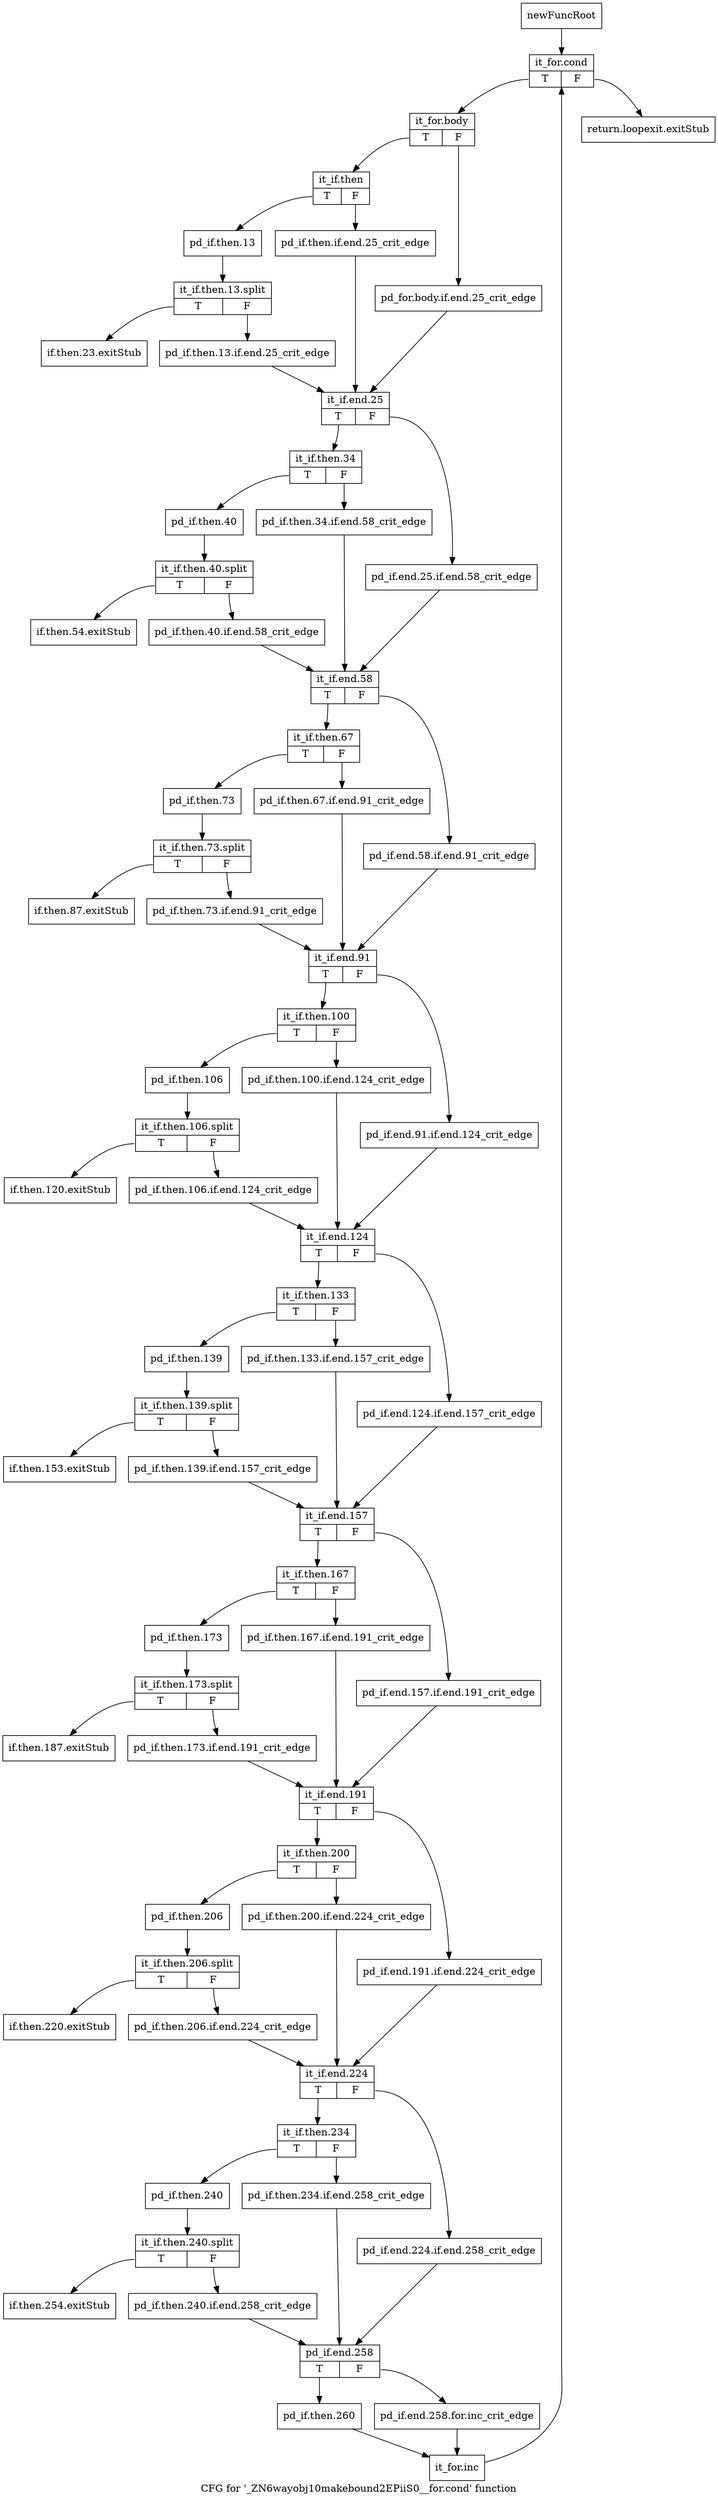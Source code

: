 digraph "CFG for '_ZN6wayobj10makebound2EPiiS0__for.cond' function" {
	label="CFG for '_ZN6wayobj10makebound2EPiiS0__for.cond' function";

	Node0x249f680 [shape=record,label="{newFuncRoot}"];
	Node0x249f680 -> Node0x249f9a0;
	Node0x249f6d0 [shape=record,label="{return.loopexit.exitStub}"];
	Node0x249f720 [shape=record,label="{if.then.23.exitStub}"];
	Node0x249f770 [shape=record,label="{if.then.54.exitStub}"];
	Node0x249f7c0 [shape=record,label="{if.then.87.exitStub}"];
	Node0x249f810 [shape=record,label="{if.then.120.exitStub}"];
	Node0x249f860 [shape=record,label="{if.then.153.exitStub}"];
	Node0x249f8b0 [shape=record,label="{if.then.187.exitStub}"];
	Node0x249f900 [shape=record,label="{if.then.220.exitStub}"];
	Node0x249f950 [shape=record,label="{if.then.254.exitStub}"];
	Node0x249f9a0 [shape=record,label="{it_for.cond|{<s0>T|<s1>F}}"];
	Node0x249f9a0:s0 -> Node0x249f9f0;
	Node0x249f9a0:s1 -> Node0x249f6d0;
	Node0x249f9f0 [shape=record,label="{it_for.body|{<s0>T|<s1>F}}"];
	Node0x249f9f0:s0 -> Node0x249fa90;
	Node0x249f9f0:s1 -> Node0x249fa40;
	Node0x249fa40 [shape=record,label="{pd_for.body.if.end.25_crit_edge}"];
	Node0x249fa40 -> Node0x249fbd0;
	Node0x249fa90 [shape=record,label="{it_if.then|{<s0>T|<s1>F}}"];
	Node0x249fa90:s0 -> Node0x249fb30;
	Node0x249fa90:s1 -> Node0x249fae0;
	Node0x249fae0 [shape=record,label="{pd_if.then.if.end.25_crit_edge}"];
	Node0x249fae0 -> Node0x249fbd0;
	Node0x249fb30 [shape=record,label="{pd_if.then.13}"];
	Node0x249fb30 -> Node0x25ba100;
	Node0x25ba100 [shape=record,label="{it_if.then.13.split|{<s0>T|<s1>F}}"];
	Node0x25ba100:s0 -> Node0x249f720;
	Node0x25ba100:s1 -> Node0x249fb80;
	Node0x249fb80 [shape=record,label="{pd_if.then.13.if.end.25_crit_edge}"];
	Node0x249fb80 -> Node0x249fbd0;
	Node0x249fbd0 [shape=record,label="{it_if.end.25|{<s0>T|<s1>F}}"];
	Node0x249fbd0:s0 -> Node0x249fc70;
	Node0x249fbd0:s1 -> Node0x249fc20;
	Node0x249fc20 [shape=record,label="{pd_if.end.25.if.end.58_crit_edge}"];
	Node0x249fc20 -> Node0x249fdb0;
	Node0x249fc70 [shape=record,label="{it_if.then.34|{<s0>T|<s1>F}}"];
	Node0x249fc70:s0 -> Node0x249fd10;
	Node0x249fc70:s1 -> Node0x249fcc0;
	Node0x249fcc0 [shape=record,label="{pd_if.then.34.if.end.58_crit_edge}"];
	Node0x249fcc0 -> Node0x249fdb0;
	Node0x249fd10 [shape=record,label="{pd_if.then.40}"];
	Node0x249fd10 -> Node0x25bac40;
	Node0x25bac40 [shape=record,label="{it_if.then.40.split|{<s0>T|<s1>F}}"];
	Node0x25bac40:s0 -> Node0x249f770;
	Node0x25bac40:s1 -> Node0x249fd60;
	Node0x249fd60 [shape=record,label="{pd_if.then.40.if.end.58_crit_edge}"];
	Node0x249fd60 -> Node0x249fdb0;
	Node0x249fdb0 [shape=record,label="{it_if.end.58|{<s0>T|<s1>F}}"];
	Node0x249fdb0:s0 -> Node0x249fe50;
	Node0x249fdb0:s1 -> Node0x249fe00;
	Node0x249fe00 [shape=record,label="{pd_if.end.58.if.end.91_crit_edge}"];
	Node0x249fe00 -> Node0x249ff90;
	Node0x249fe50 [shape=record,label="{it_if.then.67|{<s0>T|<s1>F}}"];
	Node0x249fe50:s0 -> Node0x249fef0;
	Node0x249fe50:s1 -> Node0x249fea0;
	Node0x249fea0 [shape=record,label="{pd_if.then.67.if.end.91_crit_edge}"];
	Node0x249fea0 -> Node0x249ff90;
	Node0x249fef0 [shape=record,label="{pd_if.then.73}"];
	Node0x249fef0 -> Node0x25bad10;
	Node0x25bad10 [shape=record,label="{it_if.then.73.split|{<s0>T|<s1>F}}"];
	Node0x25bad10:s0 -> Node0x249f7c0;
	Node0x25bad10:s1 -> Node0x249ff40;
	Node0x249ff40 [shape=record,label="{pd_if.then.73.if.end.91_crit_edge}"];
	Node0x249ff40 -> Node0x249ff90;
	Node0x249ff90 [shape=record,label="{it_if.end.91|{<s0>T|<s1>F}}"];
	Node0x249ff90:s0 -> Node0x24a0030;
	Node0x249ff90:s1 -> Node0x249ffe0;
	Node0x249ffe0 [shape=record,label="{pd_if.end.91.if.end.124_crit_edge}"];
	Node0x249ffe0 -> Node0x24a0170;
	Node0x24a0030 [shape=record,label="{it_if.then.100|{<s0>T|<s1>F}}"];
	Node0x24a0030:s0 -> Node0x24a00d0;
	Node0x24a0030:s1 -> Node0x24a0080;
	Node0x24a0080 [shape=record,label="{pd_if.then.100.if.end.124_crit_edge}"];
	Node0x24a0080 -> Node0x24a0170;
	Node0x24a00d0 [shape=record,label="{pd_if.then.106}"];
	Node0x24a00d0 -> Node0x25bad90;
	Node0x25bad90 [shape=record,label="{it_if.then.106.split|{<s0>T|<s1>F}}"];
	Node0x25bad90:s0 -> Node0x249f810;
	Node0x25bad90:s1 -> Node0x24a0120;
	Node0x24a0120 [shape=record,label="{pd_if.then.106.if.end.124_crit_edge}"];
	Node0x24a0120 -> Node0x24a0170;
	Node0x24a0170 [shape=record,label="{it_if.end.124|{<s0>T|<s1>F}}"];
	Node0x24a0170:s0 -> Node0x24a0210;
	Node0x24a0170:s1 -> Node0x24a01c0;
	Node0x24a01c0 [shape=record,label="{pd_if.end.124.if.end.157_crit_edge}"];
	Node0x24a01c0 -> Node0x24a0350;
	Node0x24a0210 [shape=record,label="{it_if.then.133|{<s0>T|<s1>F}}"];
	Node0x24a0210:s0 -> Node0x24a02b0;
	Node0x24a0210:s1 -> Node0x24a0260;
	Node0x24a0260 [shape=record,label="{pd_if.then.133.if.end.157_crit_edge}"];
	Node0x24a0260 -> Node0x24a0350;
	Node0x24a02b0 [shape=record,label="{pd_if.then.139}"];
	Node0x24a02b0 -> Node0x25ba650;
	Node0x25ba650 [shape=record,label="{it_if.then.139.split|{<s0>T|<s1>F}}"];
	Node0x25ba650:s0 -> Node0x249f860;
	Node0x25ba650:s1 -> Node0x24a0300;
	Node0x24a0300 [shape=record,label="{pd_if.then.139.if.end.157_crit_edge}"];
	Node0x24a0300 -> Node0x24a0350;
	Node0x24a0350 [shape=record,label="{it_if.end.157|{<s0>T|<s1>F}}"];
	Node0x24a0350:s0 -> Node0x24a03f0;
	Node0x24a0350:s1 -> Node0x24a03a0;
	Node0x24a03a0 [shape=record,label="{pd_if.end.157.if.end.191_crit_edge}"];
	Node0x24a03a0 -> Node0x24a0530;
	Node0x24a03f0 [shape=record,label="{it_if.then.167|{<s0>T|<s1>F}}"];
	Node0x24a03f0:s0 -> Node0x24a0490;
	Node0x24a03f0:s1 -> Node0x24a0440;
	Node0x24a0440 [shape=record,label="{pd_if.then.167.if.end.191_crit_edge}"];
	Node0x24a0440 -> Node0x24a0530;
	Node0x24a0490 [shape=record,label="{pd_if.then.173}"];
	Node0x24a0490 -> Node0x25bae90;
	Node0x25bae90 [shape=record,label="{it_if.then.173.split|{<s0>T|<s1>F}}"];
	Node0x25bae90:s0 -> Node0x249f8b0;
	Node0x25bae90:s1 -> Node0x24a04e0;
	Node0x24a04e0 [shape=record,label="{pd_if.then.173.if.end.191_crit_edge}"];
	Node0x24a04e0 -> Node0x24a0530;
	Node0x24a0530 [shape=record,label="{it_if.end.191|{<s0>T|<s1>F}}"];
	Node0x24a0530:s0 -> Node0x24a05d0;
	Node0x24a0530:s1 -> Node0x24a0580;
	Node0x24a0580 [shape=record,label="{pd_if.end.191.if.end.224_crit_edge}"];
	Node0x24a0580 -> Node0x24a0710;
	Node0x24a05d0 [shape=record,label="{it_if.then.200|{<s0>T|<s1>F}}"];
	Node0x24a05d0:s0 -> Node0x24a0670;
	Node0x24a05d0:s1 -> Node0x24a0620;
	Node0x24a0620 [shape=record,label="{pd_if.then.200.if.end.224_crit_edge}"];
	Node0x24a0620 -> Node0x24a0710;
	Node0x24a0670 [shape=record,label="{pd_if.then.206}"];
	Node0x24a0670 -> Node0x25bb6c0;
	Node0x25bb6c0 [shape=record,label="{it_if.then.206.split|{<s0>T|<s1>F}}"];
	Node0x25bb6c0:s0 -> Node0x249f900;
	Node0x25bb6c0:s1 -> Node0x24a06c0;
	Node0x24a06c0 [shape=record,label="{pd_if.then.206.if.end.224_crit_edge}"];
	Node0x24a06c0 -> Node0x24a0710;
	Node0x24a0710 [shape=record,label="{it_if.end.224|{<s0>T|<s1>F}}"];
	Node0x24a0710:s0 -> Node0x24a07b0;
	Node0x24a0710:s1 -> Node0x24a0760;
	Node0x24a0760 [shape=record,label="{pd_if.end.224.if.end.258_crit_edge}"];
	Node0x24a0760 -> Node0x24a08f0;
	Node0x24a07b0 [shape=record,label="{it_if.then.234|{<s0>T|<s1>F}}"];
	Node0x24a07b0:s0 -> Node0x24a0850;
	Node0x24a07b0:s1 -> Node0x24a0800;
	Node0x24a0800 [shape=record,label="{pd_if.then.234.if.end.258_crit_edge}"];
	Node0x24a0800 -> Node0x24a08f0;
	Node0x24a0850 [shape=record,label="{pd_if.then.240}"];
	Node0x24a0850 -> Node0x25baf10;
	Node0x25baf10 [shape=record,label="{it_if.then.240.split|{<s0>T|<s1>F}}"];
	Node0x25baf10:s0 -> Node0x249f950;
	Node0x25baf10:s1 -> Node0x24a08a0;
	Node0x24a08a0 [shape=record,label="{pd_if.then.240.if.end.258_crit_edge}"];
	Node0x24a08a0 -> Node0x24a08f0;
	Node0x24a08f0 [shape=record,label="{pd_if.end.258|{<s0>T|<s1>F}}"];
	Node0x24a08f0:s0 -> Node0x24a0990;
	Node0x24a08f0:s1 -> Node0x24a0940;
	Node0x24a0940 [shape=record,label="{pd_if.end.258.for.inc_crit_edge}"];
	Node0x24a0940 -> Node0x24a09e0;
	Node0x24a0990 [shape=record,label="{pd_if.then.260}"];
	Node0x24a0990 -> Node0x24a09e0;
	Node0x24a09e0 [shape=record,label="{it_for.inc}"];
	Node0x24a09e0 -> Node0x249f9a0;
}
